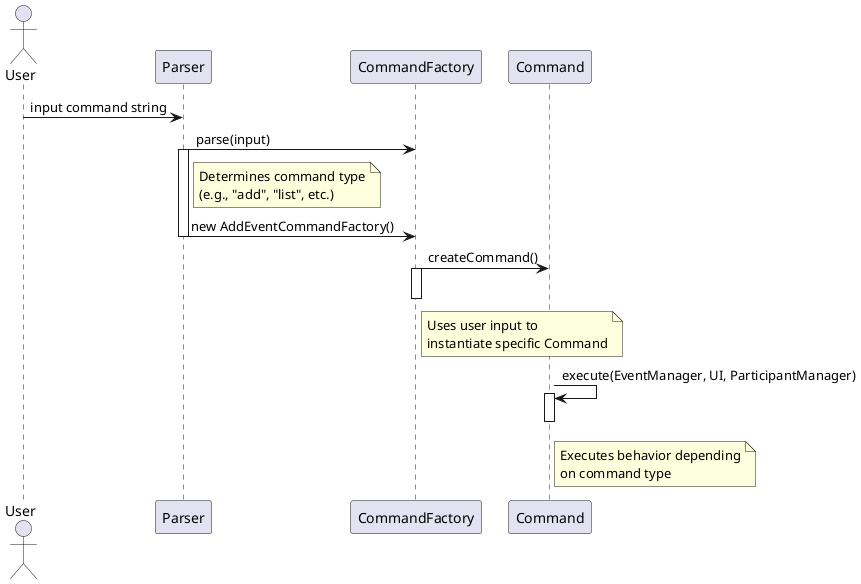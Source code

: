 @startuml
actor User

User -> Parser : input command string
Parser -> CommandFactory : parse(input)
activate Parser
note right of Parser : Determines command type\n(e.g., "add", "list", etc.)
Parser -> CommandFactory : new AddEventCommandFactory()
deactivate Parser

CommandFactory -> Command : createCommand()
activate CommandFactory
note right of CommandFactory : Uses user input to\ninstantiate specific Command
deactivate CommandFactory

Command -> Command : execute(EventManager, UI, ParticipantManager)
activate Command
note right of Command : Executes behavior depending\non command type
deactivate Command
@enduml